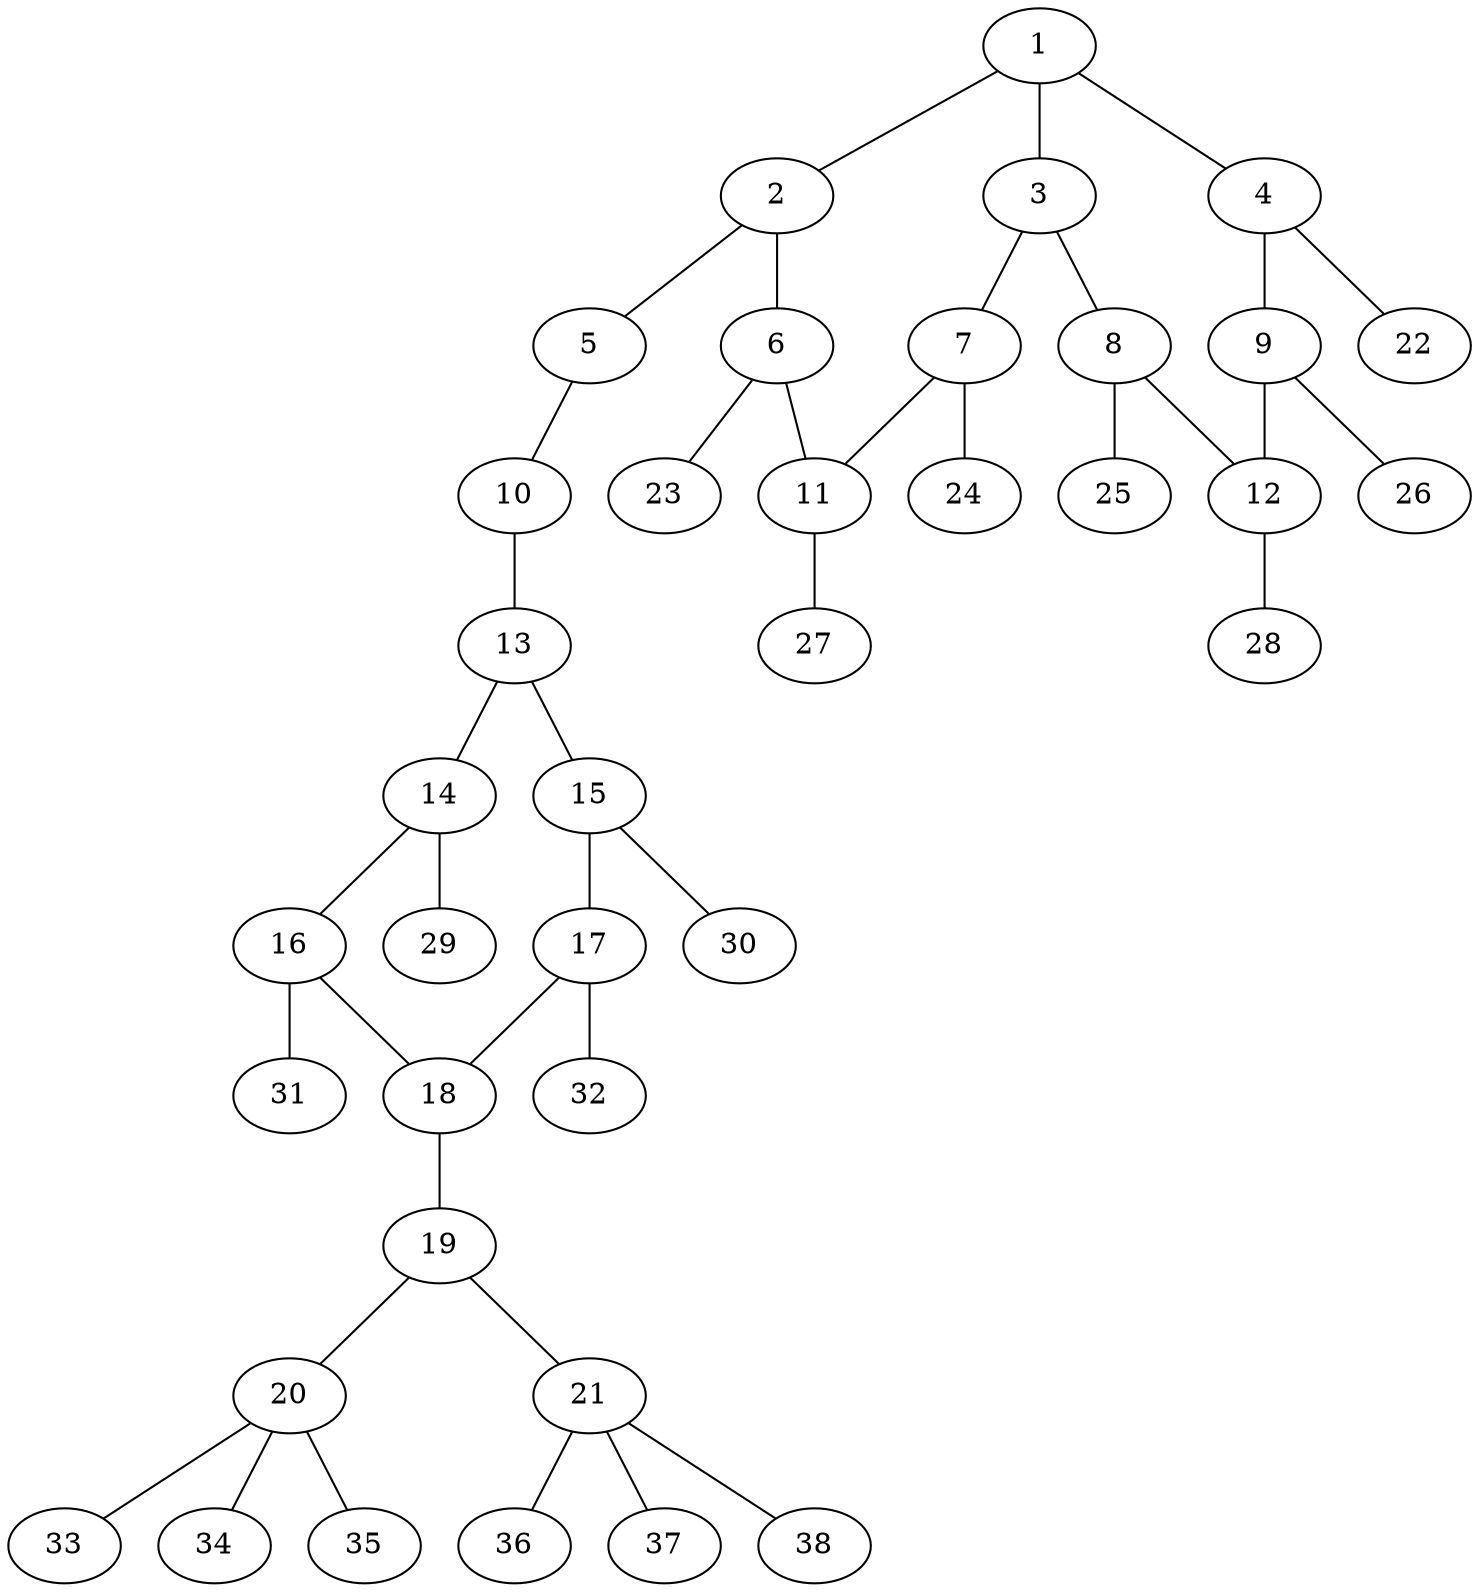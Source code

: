 graph molecule_176 {
	1	 [chem=C];
	2	 [chem=C];
	1 -- 2	 [valence=2];
	3	 [chem=C];
	1 -- 3	 [valence=1];
	4	 [chem=C];
	1 -- 4	 [valence=1];
	5	 [chem=N];
	2 -- 5	 [valence=1];
	6	 [chem=C];
	2 -- 6	 [valence=1];
	7	 [chem=C];
	3 -- 7	 [valence=2];
	8	 [chem=C];
	3 -- 8	 [valence=1];
	9	 [chem=C];
	4 -- 9	 [valence=2];
	22	 [chem=H];
	4 -- 22	 [valence=1];
	10	 [chem=N];
	5 -- 10	 [valence=2];
	11	 [chem=C];
	6 -- 11	 [valence=2];
	23	 [chem=H];
	6 -- 23	 [valence=1];
	7 -- 11	 [valence=1];
	24	 [chem=H];
	7 -- 24	 [valence=1];
	12	 [chem=C];
	8 -- 12	 [valence=2];
	25	 [chem=H];
	8 -- 25	 [valence=1];
	9 -- 12	 [valence=1];
	26	 [chem=H];
	9 -- 26	 [valence=1];
	13	 [chem=C];
	10 -- 13	 [valence=1];
	27	 [chem=H];
	11 -- 27	 [valence=1];
	28	 [chem=H];
	12 -- 28	 [valence=1];
	14	 [chem=C];
	13 -- 14	 [valence=2];
	15	 [chem=C];
	13 -- 15	 [valence=1];
	16	 [chem=C];
	14 -- 16	 [valence=1];
	29	 [chem=H];
	14 -- 29	 [valence=1];
	17	 [chem=C];
	15 -- 17	 [valence=2];
	30	 [chem=H];
	15 -- 30	 [valence=1];
	18	 [chem=C];
	16 -- 18	 [valence=2];
	31	 [chem=H];
	16 -- 31	 [valence=1];
	17 -- 18	 [valence=1];
	32	 [chem=H];
	17 -- 32	 [valence=1];
	19	 [chem=N];
	18 -- 19	 [valence=1];
	20	 [chem=C];
	19 -- 20	 [valence=1];
	21	 [chem=C];
	19 -- 21	 [valence=1];
	33	 [chem=H];
	20 -- 33	 [valence=1];
	34	 [chem=H];
	20 -- 34	 [valence=1];
	35	 [chem=H];
	20 -- 35	 [valence=1];
	36	 [chem=H];
	21 -- 36	 [valence=1];
	37	 [chem=H];
	21 -- 37	 [valence=1];
	38	 [chem=H];
	21 -- 38	 [valence=1];
}
